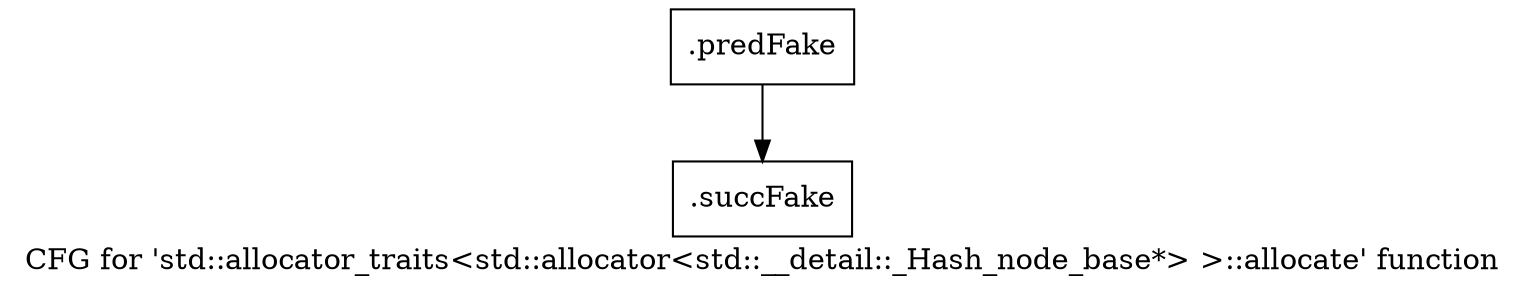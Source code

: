 digraph "CFG for 'std::allocator_traits\<std::allocator\<std::__detail::_Hash_node_base*\> \>::allocate' function" {
	label="CFG for 'std::allocator_traits\<std::allocator\<std::__detail::_Hash_node_base*\> \>::allocate' function";

	Node0x51ef490 [shape=record,filename="",linenumber="",label="{.predFake}"];
	Node0x51ef490 -> Node0x52c91a0[ callList="" memoryops="" filename="/home/akhilkushe/Xilinx/Vitis_HLS/2021.2/tps/lnx64/gcc-6.2.0/lib/gcc/x86_64-pc-linux-gnu/6.2.0/../../../../include/c++/6.2.0/bits/alloc_traits.h" execusionnum="1"];
	Node0x52c91a0 [shape=record,filename="/home/akhilkushe/Xilinx/Vitis_HLS/2021.2/tps/lnx64/gcc-6.2.0/lib/gcc/x86_64-pc-linux-gnu/6.2.0/../../../../include/c++/6.2.0/bits/alloc_traits.h",linenumber="416",label="{.succFake}"];
}
